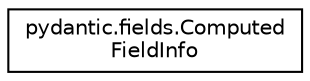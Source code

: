 digraph "Graphical Class Hierarchy"
{
 // LATEX_PDF_SIZE
  edge [fontname="Helvetica",fontsize="10",labelfontname="Helvetica",labelfontsize="10"];
  node [fontname="Helvetica",fontsize="10",shape=record];
  rankdir="LR";
  Node0 [label="pydantic.fields.Computed\lFieldInfo",height=0.2,width=0.4,color="black", fillcolor="white", style="filled",URL="$classpydantic_1_1fields_1_1ComputedFieldInfo.html",tooltip=" "];
}
